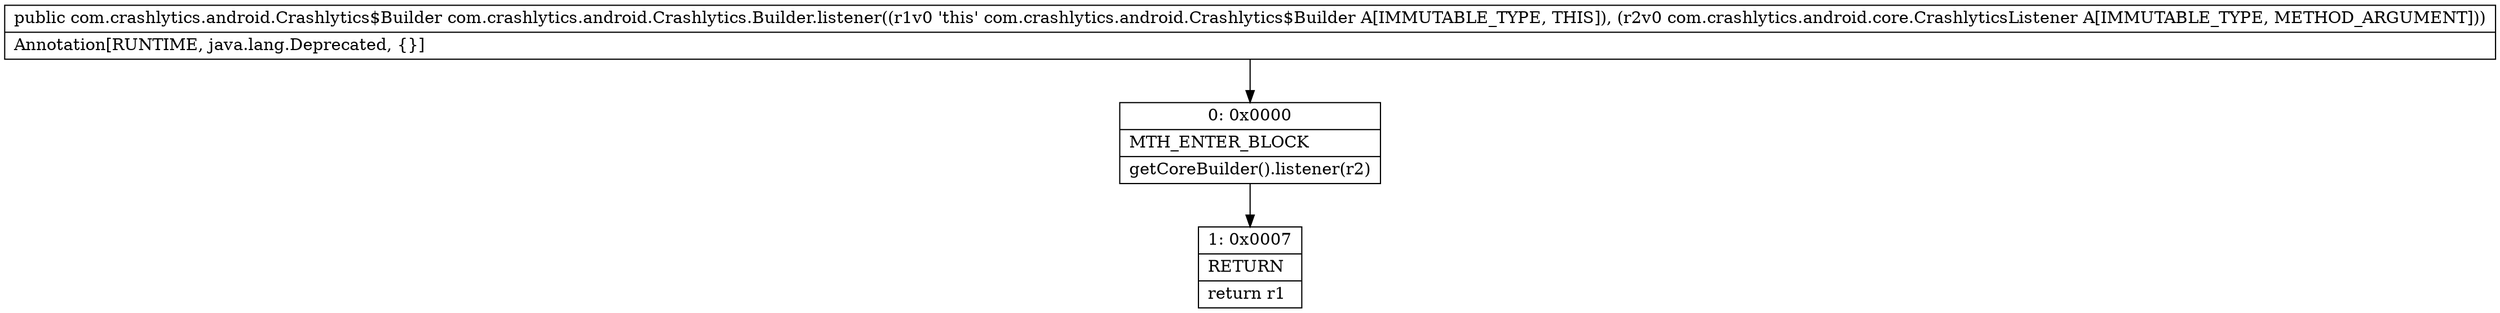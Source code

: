 digraph "CFG forcom.crashlytics.android.Crashlytics.Builder.listener(Lcom\/crashlytics\/android\/core\/CrashlyticsListener;)Lcom\/crashlytics\/android\/Crashlytics$Builder;" {
Node_0 [shape=record,label="{0\:\ 0x0000|MTH_ENTER_BLOCK\l|getCoreBuilder().listener(r2)\l}"];
Node_1 [shape=record,label="{1\:\ 0x0007|RETURN\l|return r1\l}"];
MethodNode[shape=record,label="{public com.crashlytics.android.Crashlytics$Builder com.crashlytics.android.Crashlytics.Builder.listener((r1v0 'this' com.crashlytics.android.Crashlytics$Builder A[IMMUTABLE_TYPE, THIS]), (r2v0 com.crashlytics.android.core.CrashlyticsListener A[IMMUTABLE_TYPE, METHOD_ARGUMENT]))  | Annotation[RUNTIME, java.lang.Deprecated, \{\}]\l}"];
MethodNode -> Node_0;
Node_0 -> Node_1;
}

